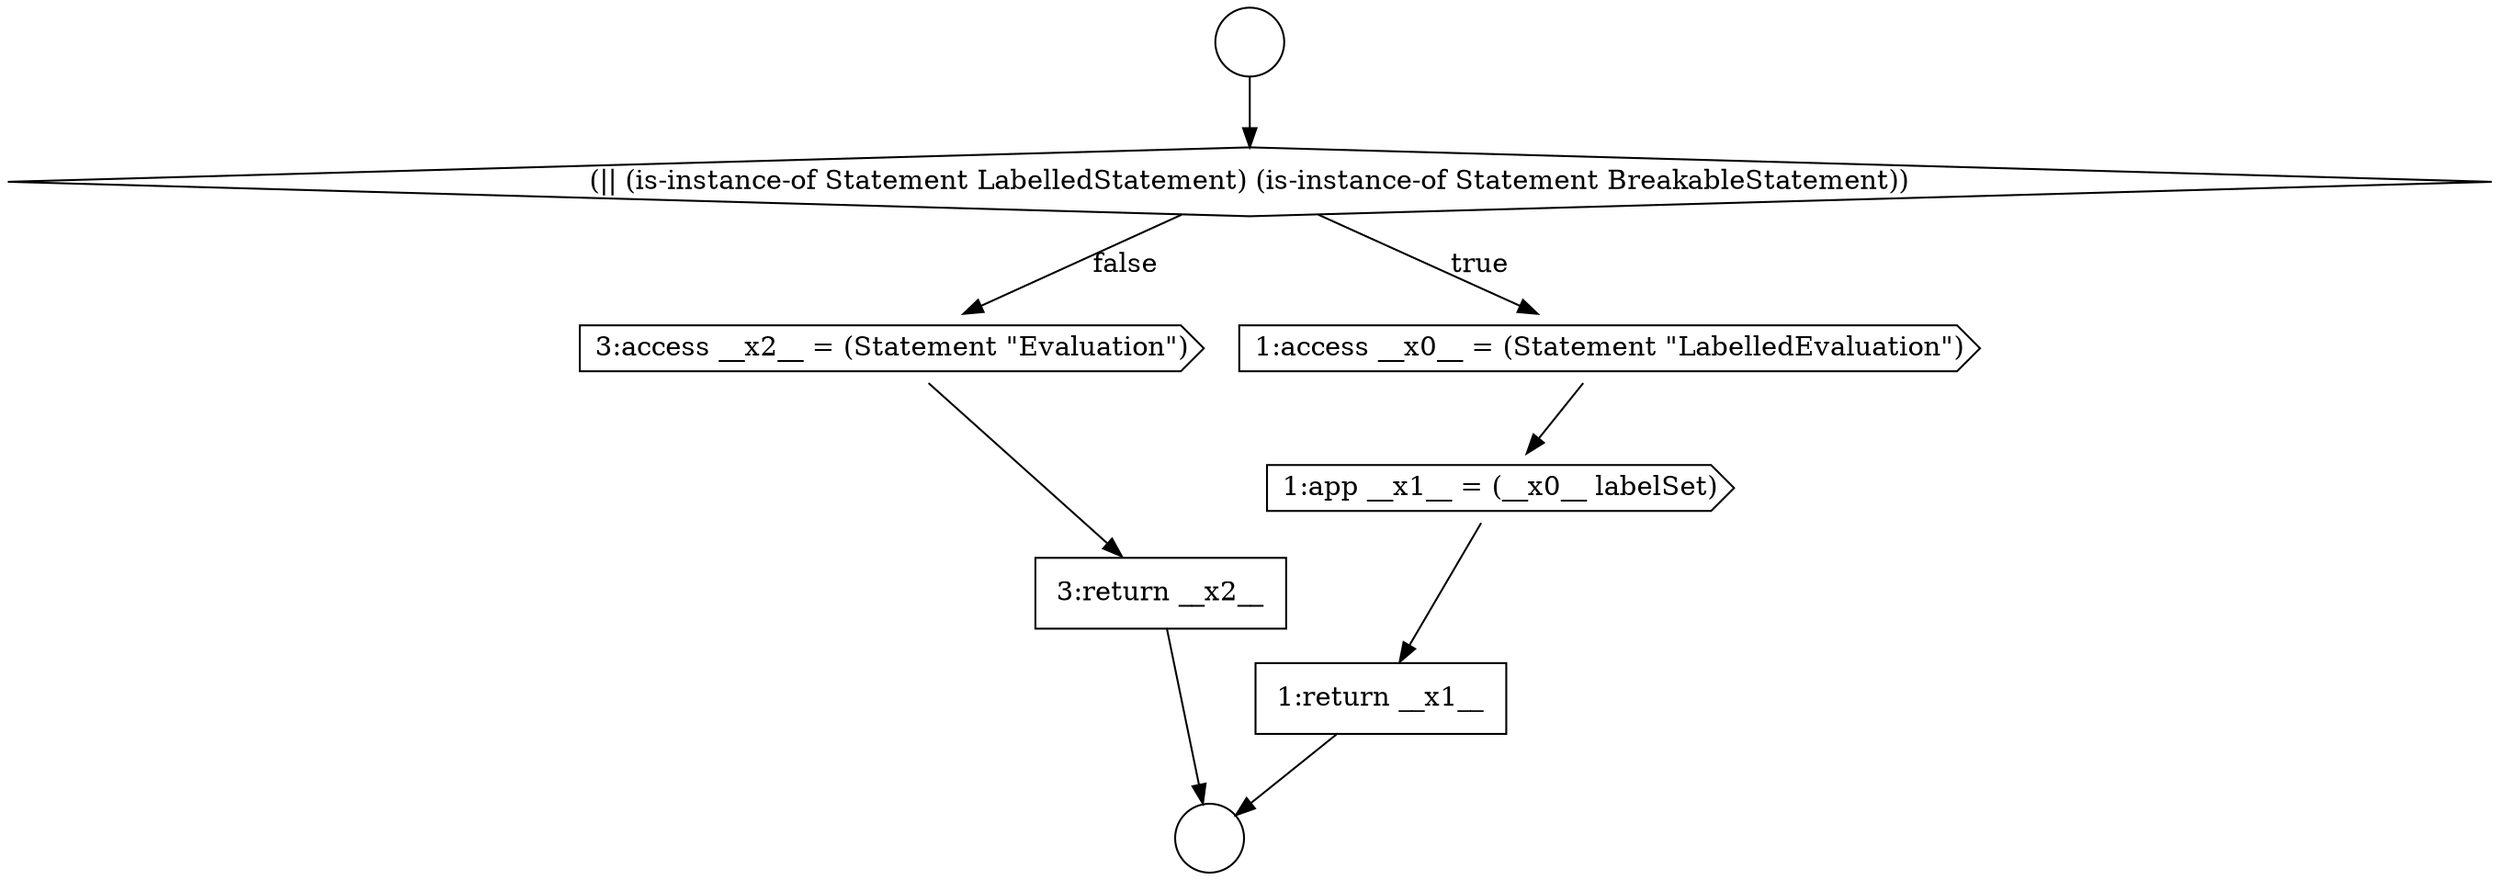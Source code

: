 digraph {
  node7509 [shape=cds, label=<<font color="black">3:access __x2__ = (Statement &quot;Evaluation&quot;)</font>> color="black" fillcolor="white" style=filled]
  node7505 [shape=diamond, label=<<font color="black">(|| (is-instance-of Statement LabelledStatement) (is-instance-of Statement BreakableStatement))</font>> color="black" fillcolor="white" style=filled]
  node7503 [shape=circle label=" " color="black" fillcolor="white" style=filled]
  node7508 [shape=none, margin=0, label=<<font color="black">
    <table border="0" cellborder="1" cellspacing="0" cellpadding="10">
      <tr><td align="left">1:return __x1__</td></tr>
    </table>
  </font>> color="black" fillcolor="white" style=filled]
  node7504 [shape=circle label=" " color="black" fillcolor="white" style=filled]
  node7507 [shape=cds, label=<<font color="black">1:app __x1__ = (__x0__ labelSet)</font>> color="black" fillcolor="white" style=filled]
  node7510 [shape=none, margin=0, label=<<font color="black">
    <table border="0" cellborder="1" cellspacing="0" cellpadding="10">
      <tr><td align="left">3:return __x2__</td></tr>
    </table>
  </font>> color="black" fillcolor="white" style=filled]
  node7506 [shape=cds, label=<<font color="black">1:access __x0__ = (Statement &quot;LabelledEvaluation&quot;)</font>> color="black" fillcolor="white" style=filled]
  node7507 -> node7508 [ color="black"]
  node7503 -> node7505 [ color="black"]
  node7510 -> node7504 [ color="black"]
  node7509 -> node7510 [ color="black"]
  node7508 -> node7504 [ color="black"]
  node7505 -> node7506 [label=<<font color="black">true</font>> color="black"]
  node7505 -> node7509 [label=<<font color="black">false</font>> color="black"]
  node7506 -> node7507 [ color="black"]
}
